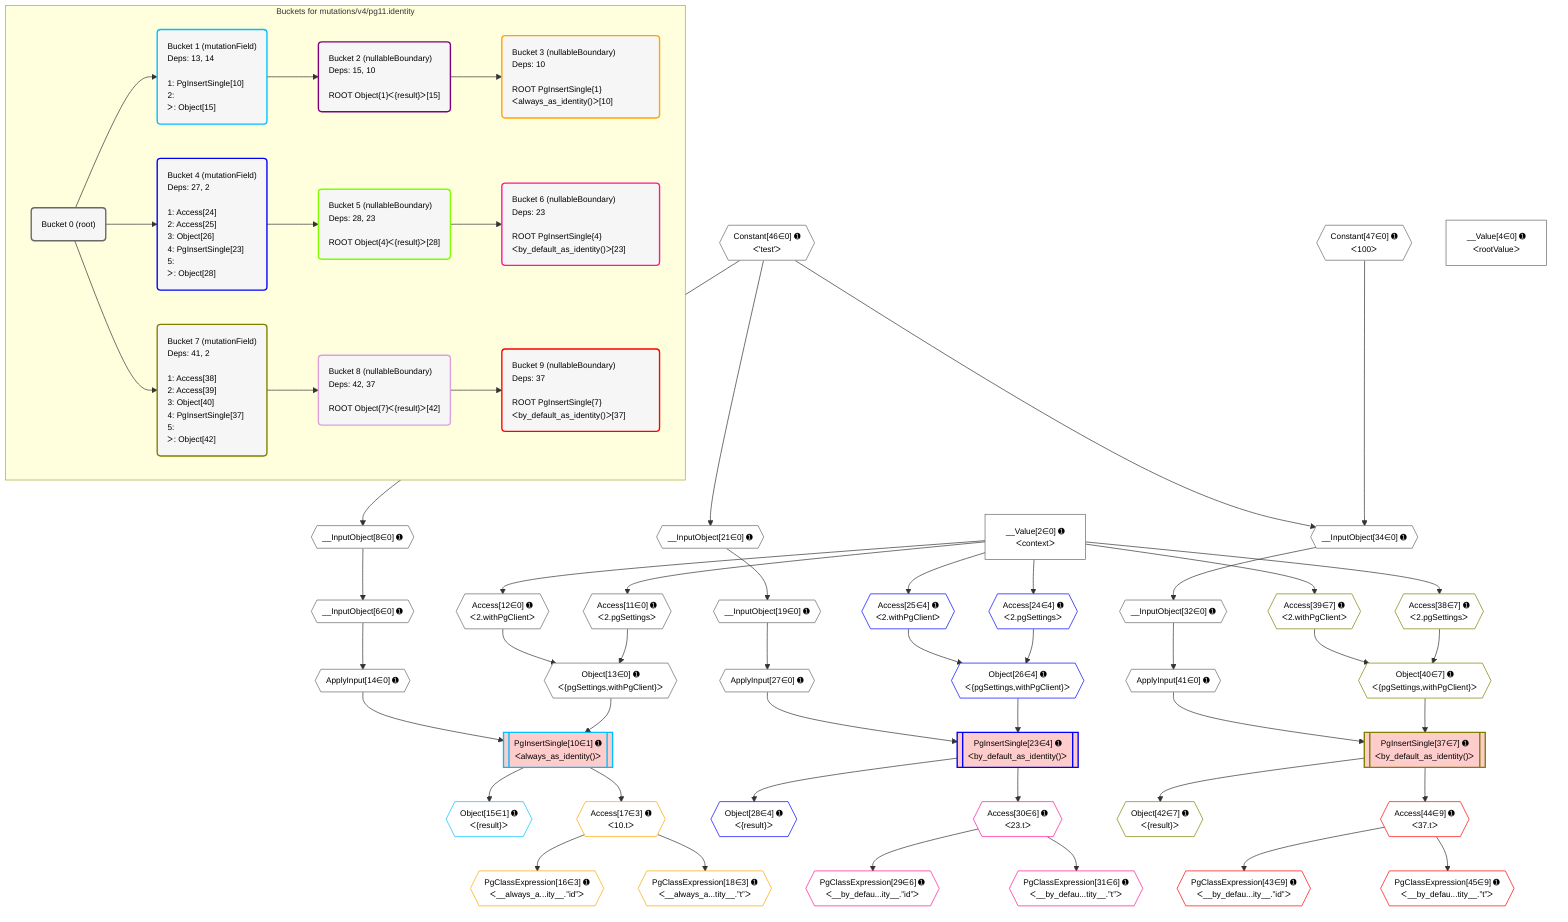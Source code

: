 %%{init: {'themeVariables': { 'fontSize': '12px'}}}%%
graph TD
    classDef path fill:#eee,stroke:#000,color:#000
    classDef plan fill:#fff,stroke-width:1px,color:#000
    classDef itemplan fill:#fff,stroke-width:2px,color:#000
    classDef unbatchedplan fill:#dff,stroke-width:1px,color:#000
    classDef sideeffectplan fill:#fcc,stroke-width:2px,color:#000
    classDef bucket fill:#f6f6f6,color:#000,stroke-width:2px,text-align:left


    %% plan dependencies
    __InputObject6{{"__InputObject[6∈0] ➊"}}:::plan
    __InputObject8{{"__InputObject[8∈0] ➊"}}:::plan
    __InputObject8 --> __InputObject6
    Object13{{"Object[13∈0] ➊<br />ᐸ{pgSettings,withPgClient}ᐳ"}}:::plan
    Access11{{"Access[11∈0] ➊<br />ᐸ2.pgSettingsᐳ"}}:::plan
    Access12{{"Access[12∈0] ➊<br />ᐸ2.withPgClientᐳ"}}:::plan
    Access11 & Access12 --> Object13
    __InputObject19{{"__InputObject[19∈0] ➊"}}:::plan
    __InputObject21{{"__InputObject[21∈0] ➊"}}:::plan
    __InputObject21 --> __InputObject19
    Constant46{{"Constant[46∈0] ➊<br />ᐸ'test'ᐳ"}}:::plan
    Constant46 --> __InputObject21
    __InputObject32{{"__InputObject[32∈0] ➊"}}:::plan
    __InputObject34{{"__InputObject[34∈0] ➊"}}:::plan
    __InputObject34 --> __InputObject32
    Constant47{{"Constant[47∈0] ➊<br />ᐸ100ᐳ"}}:::plan
    Constant47 & Constant46 --> __InputObject34
    Constant46 --> __InputObject8
    __Value2["__Value[2∈0] ➊<br />ᐸcontextᐳ"]:::plan
    __Value2 --> Access11
    __Value2 --> Access12
    ApplyInput14{{"ApplyInput[14∈0] ➊"}}:::plan
    __InputObject6 --> ApplyInput14
    ApplyInput27{{"ApplyInput[27∈0] ➊"}}:::plan
    __InputObject19 --> ApplyInput27
    ApplyInput41{{"ApplyInput[41∈0] ➊"}}:::plan
    __InputObject32 --> ApplyInput41
    __Value4["__Value[4∈0] ➊<br />ᐸrootValueᐳ"]:::plan
    PgInsertSingle10[["PgInsertSingle[10∈1] ➊<br />ᐸalways_as_identity()ᐳ"]]:::sideeffectplan
    Object13 & ApplyInput14 --> PgInsertSingle10
    Object15{{"Object[15∈1] ➊<br />ᐸ{result}ᐳ"}}:::plan
    PgInsertSingle10 --> Object15
    PgClassExpression16{{"PgClassExpression[16∈3] ➊<br />ᐸ__always_a...ity__.”id”ᐳ"}}:::plan
    Access17{{"Access[17∈3] ➊<br />ᐸ10.tᐳ"}}:::plan
    Access17 --> PgClassExpression16
    PgInsertSingle10 --> Access17
    PgClassExpression18{{"PgClassExpression[18∈3] ➊<br />ᐸ__always_a...tity__.”t”ᐳ"}}:::plan
    Access17 --> PgClassExpression18
    PgInsertSingle23[["PgInsertSingle[23∈4] ➊<br />ᐸby_default_as_identity()ᐳ"]]:::sideeffectplan
    Object26{{"Object[26∈4] ➊<br />ᐸ{pgSettings,withPgClient}ᐳ"}}:::plan
    Object26 & ApplyInput27 --> PgInsertSingle23
    Access24{{"Access[24∈4] ➊<br />ᐸ2.pgSettingsᐳ"}}:::plan
    Access25{{"Access[25∈4] ➊<br />ᐸ2.withPgClientᐳ"}}:::plan
    Access24 & Access25 --> Object26
    __Value2 --> Access24
    __Value2 --> Access25
    Object28{{"Object[28∈4] ➊<br />ᐸ{result}ᐳ"}}:::plan
    PgInsertSingle23 --> Object28
    PgClassExpression29{{"PgClassExpression[29∈6] ➊<br />ᐸ__by_defau...ity__.”id”ᐳ"}}:::plan
    Access30{{"Access[30∈6] ➊<br />ᐸ23.tᐳ"}}:::plan
    Access30 --> PgClassExpression29
    PgInsertSingle23 --> Access30
    PgClassExpression31{{"PgClassExpression[31∈6] ➊<br />ᐸ__by_defau...tity__.”t”ᐳ"}}:::plan
    Access30 --> PgClassExpression31
    PgInsertSingle37[["PgInsertSingle[37∈7] ➊<br />ᐸby_default_as_identity()ᐳ"]]:::sideeffectplan
    Object40{{"Object[40∈7] ➊<br />ᐸ{pgSettings,withPgClient}ᐳ"}}:::plan
    Object40 & ApplyInput41 --> PgInsertSingle37
    Access38{{"Access[38∈7] ➊<br />ᐸ2.pgSettingsᐳ"}}:::plan
    Access39{{"Access[39∈7] ➊<br />ᐸ2.withPgClientᐳ"}}:::plan
    Access38 & Access39 --> Object40
    __Value2 --> Access38
    __Value2 --> Access39
    Object42{{"Object[42∈7] ➊<br />ᐸ{result}ᐳ"}}:::plan
    PgInsertSingle37 --> Object42
    PgClassExpression43{{"PgClassExpression[43∈9] ➊<br />ᐸ__by_defau...ity__.”id”ᐳ"}}:::plan
    Access44{{"Access[44∈9] ➊<br />ᐸ37.tᐳ"}}:::plan
    Access44 --> PgClassExpression43
    PgInsertSingle37 --> Access44
    PgClassExpression45{{"PgClassExpression[45∈9] ➊<br />ᐸ__by_defau...tity__.”t”ᐳ"}}:::plan
    Access44 --> PgClassExpression45

    %% define steps

    subgraph "Buckets for mutations/v4/pg11.identity"
    Bucket0("Bucket 0 (root)"):::bucket
    classDef bucket0 stroke:#696969
    class Bucket0,__Value2,__Value4,__InputObject6,__InputObject8,Access11,Access12,Object13,ApplyInput14,__InputObject19,__InputObject21,ApplyInput27,__InputObject32,__InputObject34,ApplyInput41,Constant46,Constant47 bucket0
    Bucket1("Bucket 1 (mutationField)<br />Deps: 13, 14<br /><br />1: PgInsertSingle[10]<br />2: <br />ᐳ: Object[15]"):::bucket
    classDef bucket1 stroke:#00bfff
    class Bucket1,PgInsertSingle10,Object15 bucket1
    Bucket2("Bucket 2 (nullableBoundary)<br />Deps: 15, 10<br /><br />ROOT Object{1}ᐸ{result}ᐳ[15]"):::bucket
    classDef bucket2 stroke:#7f007f
    class Bucket2 bucket2
    Bucket3("Bucket 3 (nullableBoundary)<br />Deps: 10<br /><br />ROOT PgInsertSingle{1}ᐸalways_as_identity()ᐳ[10]"):::bucket
    classDef bucket3 stroke:#ffa500
    class Bucket3,PgClassExpression16,Access17,PgClassExpression18 bucket3
    Bucket4("Bucket 4 (mutationField)<br />Deps: 27, 2<br /><br />1: Access[24]<br />2: Access[25]<br />3: Object[26]<br />4: PgInsertSingle[23]<br />5: <br />ᐳ: Object[28]"):::bucket
    classDef bucket4 stroke:#0000ff
    class Bucket4,PgInsertSingle23,Access24,Access25,Object26,Object28 bucket4
    Bucket5("Bucket 5 (nullableBoundary)<br />Deps: 28, 23<br /><br />ROOT Object{4}ᐸ{result}ᐳ[28]"):::bucket
    classDef bucket5 stroke:#7fff00
    class Bucket5 bucket5
    Bucket6("Bucket 6 (nullableBoundary)<br />Deps: 23<br /><br />ROOT PgInsertSingle{4}ᐸby_default_as_identity()ᐳ[23]"):::bucket
    classDef bucket6 stroke:#ff1493
    class Bucket6,PgClassExpression29,Access30,PgClassExpression31 bucket6
    Bucket7("Bucket 7 (mutationField)<br />Deps: 41, 2<br /><br />1: Access[38]<br />2: Access[39]<br />3: Object[40]<br />4: PgInsertSingle[37]<br />5: <br />ᐳ: Object[42]"):::bucket
    classDef bucket7 stroke:#808000
    class Bucket7,PgInsertSingle37,Access38,Access39,Object40,Object42 bucket7
    Bucket8("Bucket 8 (nullableBoundary)<br />Deps: 42, 37<br /><br />ROOT Object{7}ᐸ{result}ᐳ[42]"):::bucket
    classDef bucket8 stroke:#dda0dd
    class Bucket8 bucket8
    Bucket9("Bucket 9 (nullableBoundary)<br />Deps: 37<br /><br />ROOT PgInsertSingle{7}ᐸby_default_as_identity()ᐳ[37]"):::bucket
    classDef bucket9 stroke:#ff0000
    class Bucket9,PgClassExpression43,Access44,PgClassExpression45 bucket9
    Bucket0 --> Bucket1 & Bucket4 & Bucket7
    Bucket1 --> Bucket2
    Bucket2 --> Bucket3
    Bucket4 --> Bucket5
    Bucket5 --> Bucket6
    Bucket7 --> Bucket8
    Bucket8 --> Bucket9
    end